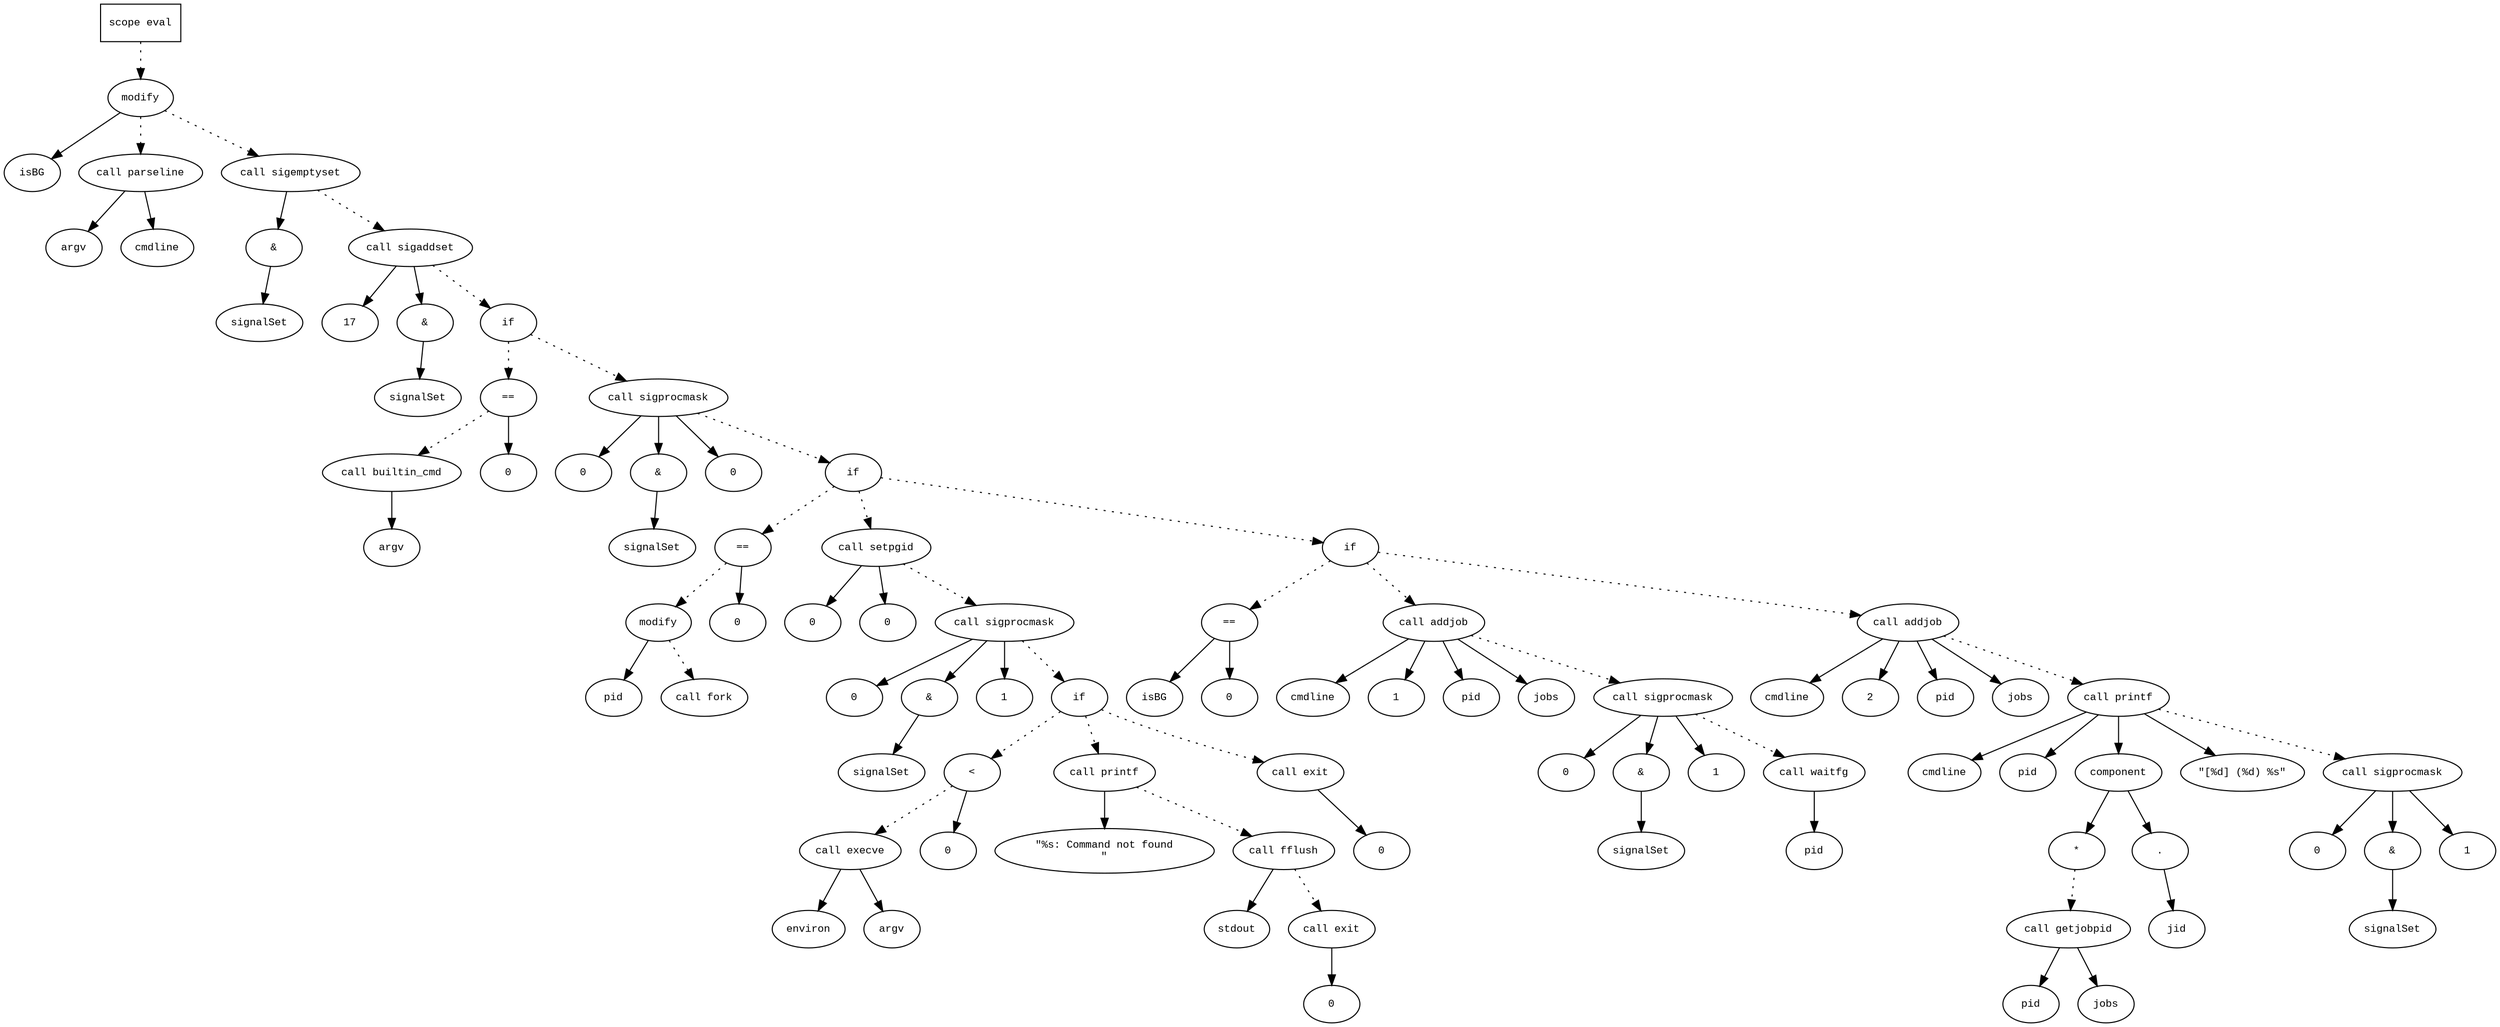 digraph AST {
  graph [fontname="Times New Roman",fontsize=10];
  node  [fontname="Courier New",fontsize=10];
  edge  [fontname="Times New Roman",fontsize=10];

  node1 [label="scope eval",shape=box];
  node2 [label="modify",shape=ellipse];
  node3 [label="isBG",shape=ellipse];
  node2 -> node3;
  node4 [label="call parseline",shape=ellipse];
  node5 [label="argv",shape=ellipse];
  node4 -> node5;
  node6 [label="cmdline",shape=ellipse];
  node4 -> node6;
  node2 -> node4 [style=dotted];
  node1 -> node2 [style=dotted];
  node7 [label="call sigemptyset",shape=ellipse];
  node8 [label="&",shape=ellipse];
  node7 -> node8;
  node9 [label="signalSet",shape=ellipse];
  node8 -> node9;
  node2 -> node7 [style=dotted];
  node10 [label="call sigaddset",shape=ellipse];
  node11 [label="17",shape=ellipse];
  node10 -> node11;
  node12 [label="&",shape=ellipse];
  node10 -> node12;
  node13 [label="signalSet",shape=ellipse];
  node12 -> node13;
  node7 -> node10 [style=dotted];
  node14 [label="if",shape=ellipse];
  node10 -> node14 [style=dotted];
  node15 [label="==",shape=ellipse];
  node16 [label="call builtin_cmd",shape=ellipse];
  node17 [label="argv",shape=ellipse];
  node16 -> node17;
  node15 -> node16 [style=dotted];
  node18 [label="0",shape=ellipse];
  node15 -> node18;
  node14 -> node15 [style=dotted];
  node19 [label="call sigprocmask",shape=ellipse];
  node20 [label="0",shape=ellipse];
  node19 -> node20;
  node21 [label="&",shape=ellipse];
  node19 -> node21;
  node22 [label="signalSet",shape=ellipse];
  node21 -> node22;
  node23 [label="0",shape=ellipse];
  node19 -> node23;
  node14 -> node19 [style=dotted];
  node24 [label="if",shape=ellipse];
  node19 -> node24 [style=dotted];
  node25 [label="==",shape=ellipse];
  node26 [label="modify",shape=ellipse];
  node27 [label="pid",shape=ellipse];
  node26 -> node27;
  node28 [label="call fork",shape=ellipse];
  node26 -> node28 [style=dotted];
  node25 -> node26 [style=dotted];
  node29 [label="0",shape=ellipse];
  node25 -> node29;
  node24 -> node25 [style=dotted];
  node30 [label="call setpgid",shape=ellipse];
  node31 [label="0",shape=ellipse];
  node30 -> node31;
  node32 [label="0",shape=ellipse];
  node30 -> node32;
  node24 -> node30 [style=dotted];
  node33 [label="call sigprocmask",shape=ellipse];
  node34 [label="0",shape=ellipse];
  node33 -> node34;
  node35 [label="&",shape=ellipse];
  node33 -> node35;
  node36 [label="signalSet",shape=ellipse];
  node35 -> node36;
  node37 [label="1",shape=ellipse];
  node33 -> node37;
  node30 -> node33 [style=dotted];
  node38 [label="if",shape=ellipse];
  node33 -> node38 [style=dotted];
  node39 [label="<",shape=ellipse];
  node40 [label="call execve",shape=ellipse];
  node41 [label="environ",shape=ellipse];
  node40 -> node41;
  node42 [label="argv",shape=ellipse];
  node40 -> node42;
  node39 -> node40 [style=dotted];
  node43 [label="0",shape=ellipse];
  node39 -> node43;
  node38 -> node39 [style=dotted];
  node44 [label="call printf",shape=ellipse];
  node45 [label="\"%s: Command not found
\"",shape=ellipse];
  node44 -> node45;
  node38 -> node44 [style=dotted];
  node46 [label="call fflush",shape=ellipse];
  node47 [label="stdout",shape=ellipse];
  node46 -> node47;
  node44 -> node46 [style=dotted];
  node48 [label="call exit",shape=ellipse];
  node49 [label="0",shape=ellipse];
  node48 -> node49;
  node46 -> node48 [style=dotted];
  node50 [label="call exit",shape=ellipse];
  node51 [label="0",shape=ellipse];
  node50 -> node51;
  node38 -> node50 [style=dotted];
  node52 [label="if",shape=ellipse];
  node24 -> node52 [style=dotted];
  node53 [label="==",shape=ellipse];
  node54 [label="isBG",shape=ellipse];
  node53 -> node54;
  node55 [label="0",shape=ellipse];
  node53 -> node55;
  node52 -> node53 [style=dotted];
  node56 [label="call addjob",shape=ellipse];
  node57 [label="cmdline",shape=ellipse];
  node56 -> node57;
  node58 [label="1",shape=ellipse];
  node56 -> node58;
  node59 [label="pid",shape=ellipse];
  node56 -> node59;
  node60 [label="jobs",shape=ellipse];
  node56 -> node60;
  node52 -> node56 [style=dotted];
  node61 [label="call sigprocmask",shape=ellipse];
  node62 [label="0",shape=ellipse];
  node61 -> node62;
  node63 [label="&",shape=ellipse];
  node61 -> node63;
  node64 [label="signalSet",shape=ellipse];
  node63 -> node64;
  node65 [label="1",shape=ellipse];
  node61 -> node65;
  node56 -> node61 [style=dotted];
  node66 [label="call waitfg",shape=ellipse];
  node67 [label="pid",shape=ellipse];
  node66 -> node67;
  node61 -> node66 [style=dotted];
  node68 [label="call addjob",shape=ellipse];
  node69 [label="cmdline",shape=ellipse];
  node68 -> node69;
  node70 [label="2",shape=ellipse];
  node68 -> node70;
  node71 [label="pid",shape=ellipse];
  node68 -> node71;
  node72 [label="jobs",shape=ellipse];
  node68 -> node72;
  node52 -> node68 [style=dotted];
  node73 [label="call printf",shape=ellipse];
  node74 [label="cmdline",shape=ellipse];
  node73 -> node74;
  node75 [label="pid",shape=ellipse];
  node73 -> node75;
  node76 [label="component",shape=ellipse];
  node73 -> node76;
  node77 [label="*",shape=ellipse];
  node78 [label="call getjobpid",shape=ellipse];
  node79 [label="pid",shape=ellipse];
  node78 -> node79;
  node80 [label="jobs",shape=ellipse];
  node78 -> node80;
  node77 -> node78 [style=dotted];
  node76 -> node77;
  node81 [label=".",shape=ellipse];
  node76 -> node81;
  node82 [label="jid",shape=ellipse];
  node81 -> node82;
  node83 [label="\"[%d] (%d) %s\"",shape=ellipse];
  node73 -> node83;
  node68 -> node73 [style=dotted];
  node84 [label="call sigprocmask",shape=ellipse];
  node85 [label="0",shape=ellipse];
  node84 -> node85;
  node86 [label="&",shape=ellipse];
  node84 -> node86;
  node87 [label="signalSet",shape=ellipse];
  node86 -> node87;
  node88 [label="1",shape=ellipse];
  node84 -> node88;
  node73 -> node84 [style=dotted];
} 